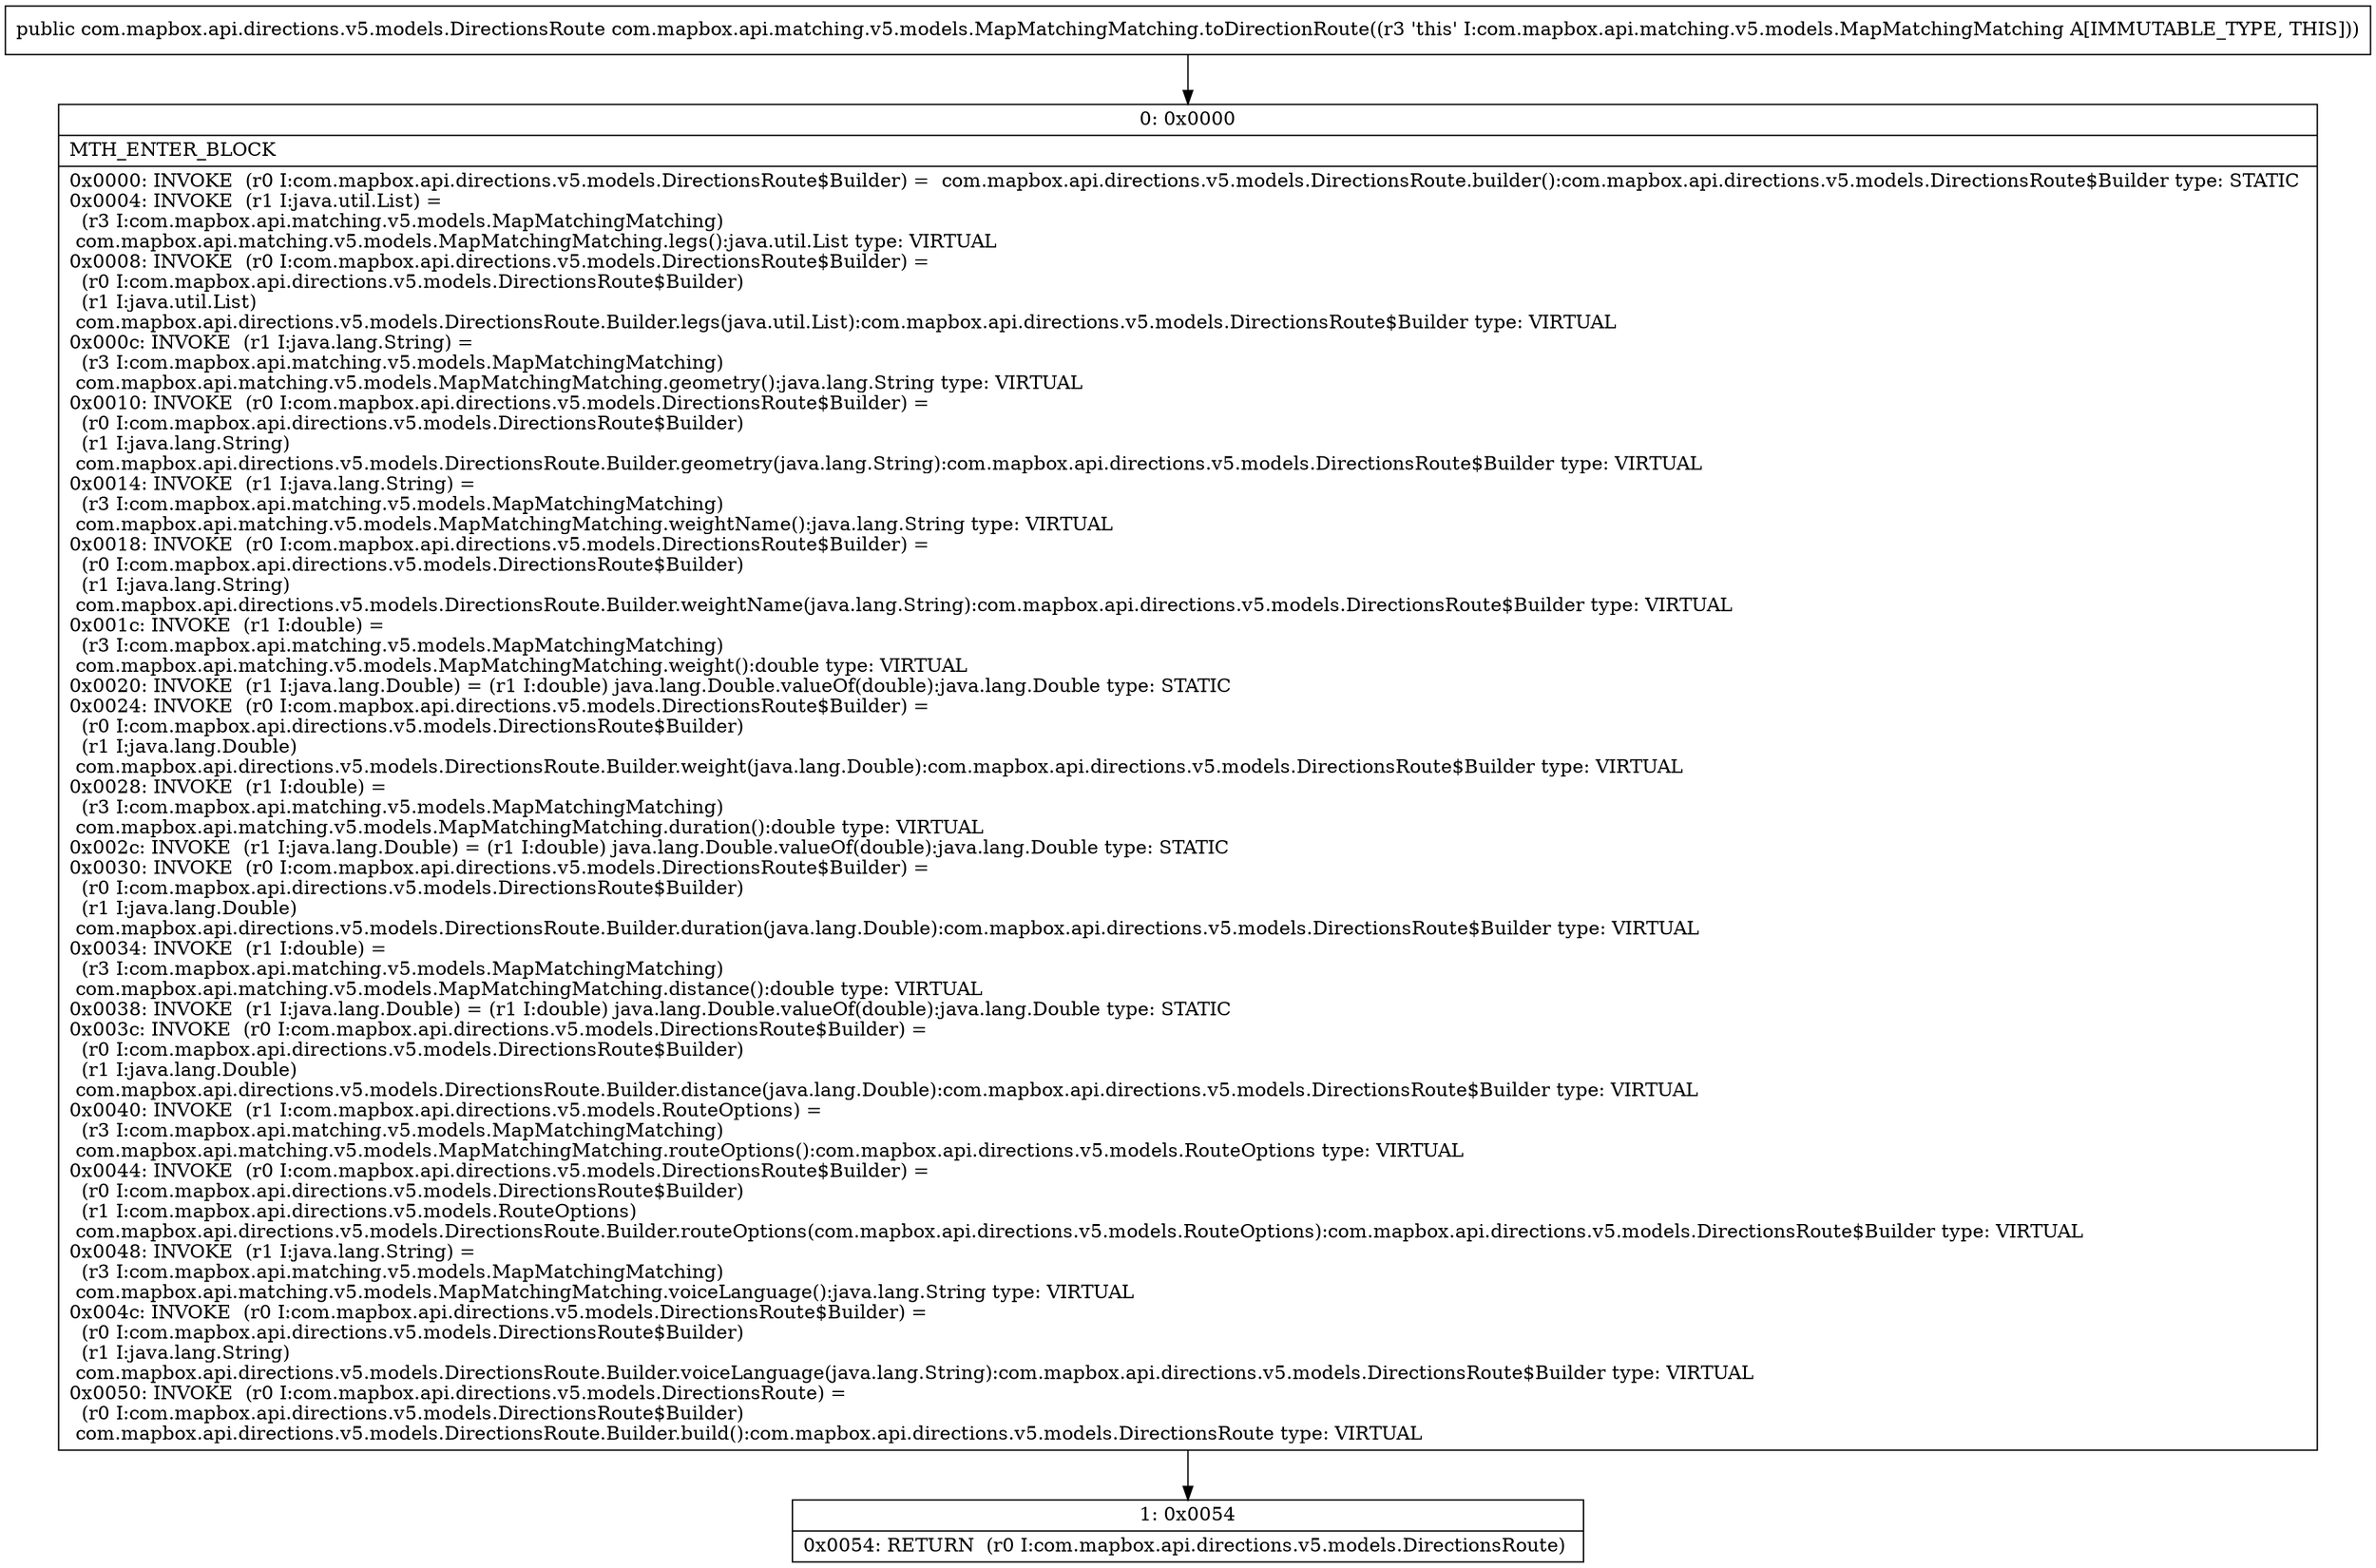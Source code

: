 digraph "CFG forcom.mapbox.api.matching.v5.models.MapMatchingMatching.toDirectionRoute()Lcom\/mapbox\/api\/directions\/v5\/models\/DirectionsRoute;" {
Node_0 [shape=record,label="{0\:\ 0x0000|MTH_ENTER_BLOCK\l|0x0000: INVOKE  (r0 I:com.mapbox.api.directions.v5.models.DirectionsRoute$Builder) =  com.mapbox.api.directions.v5.models.DirectionsRoute.builder():com.mapbox.api.directions.v5.models.DirectionsRoute$Builder type: STATIC \l0x0004: INVOKE  (r1 I:java.util.List) = \l  (r3 I:com.mapbox.api.matching.v5.models.MapMatchingMatching)\l com.mapbox.api.matching.v5.models.MapMatchingMatching.legs():java.util.List type: VIRTUAL \l0x0008: INVOKE  (r0 I:com.mapbox.api.directions.v5.models.DirectionsRoute$Builder) = \l  (r0 I:com.mapbox.api.directions.v5.models.DirectionsRoute$Builder)\l  (r1 I:java.util.List)\l com.mapbox.api.directions.v5.models.DirectionsRoute.Builder.legs(java.util.List):com.mapbox.api.directions.v5.models.DirectionsRoute$Builder type: VIRTUAL \l0x000c: INVOKE  (r1 I:java.lang.String) = \l  (r3 I:com.mapbox.api.matching.v5.models.MapMatchingMatching)\l com.mapbox.api.matching.v5.models.MapMatchingMatching.geometry():java.lang.String type: VIRTUAL \l0x0010: INVOKE  (r0 I:com.mapbox.api.directions.v5.models.DirectionsRoute$Builder) = \l  (r0 I:com.mapbox.api.directions.v5.models.DirectionsRoute$Builder)\l  (r1 I:java.lang.String)\l com.mapbox.api.directions.v5.models.DirectionsRoute.Builder.geometry(java.lang.String):com.mapbox.api.directions.v5.models.DirectionsRoute$Builder type: VIRTUAL \l0x0014: INVOKE  (r1 I:java.lang.String) = \l  (r3 I:com.mapbox.api.matching.v5.models.MapMatchingMatching)\l com.mapbox.api.matching.v5.models.MapMatchingMatching.weightName():java.lang.String type: VIRTUAL \l0x0018: INVOKE  (r0 I:com.mapbox.api.directions.v5.models.DirectionsRoute$Builder) = \l  (r0 I:com.mapbox.api.directions.v5.models.DirectionsRoute$Builder)\l  (r1 I:java.lang.String)\l com.mapbox.api.directions.v5.models.DirectionsRoute.Builder.weightName(java.lang.String):com.mapbox.api.directions.v5.models.DirectionsRoute$Builder type: VIRTUAL \l0x001c: INVOKE  (r1 I:double) = \l  (r3 I:com.mapbox.api.matching.v5.models.MapMatchingMatching)\l com.mapbox.api.matching.v5.models.MapMatchingMatching.weight():double type: VIRTUAL \l0x0020: INVOKE  (r1 I:java.lang.Double) = (r1 I:double) java.lang.Double.valueOf(double):java.lang.Double type: STATIC \l0x0024: INVOKE  (r0 I:com.mapbox.api.directions.v5.models.DirectionsRoute$Builder) = \l  (r0 I:com.mapbox.api.directions.v5.models.DirectionsRoute$Builder)\l  (r1 I:java.lang.Double)\l com.mapbox.api.directions.v5.models.DirectionsRoute.Builder.weight(java.lang.Double):com.mapbox.api.directions.v5.models.DirectionsRoute$Builder type: VIRTUAL \l0x0028: INVOKE  (r1 I:double) = \l  (r3 I:com.mapbox.api.matching.v5.models.MapMatchingMatching)\l com.mapbox.api.matching.v5.models.MapMatchingMatching.duration():double type: VIRTUAL \l0x002c: INVOKE  (r1 I:java.lang.Double) = (r1 I:double) java.lang.Double.valueOf(double):java.lang.Double type: STATIC \l0x0030: INVOKE  (r0 I:com.mapbox.api.directions.v5.models.DirectionsRoute$Builder) = \l  (r0 I:com.mapbox.api.directions.v5.models.DirectionsRoute$Builder)\l  (r1 I:java.lang.Double)\l com.mapbox.api.directions.v5.models.DirectionsRoute.Builder.duration(java.lang.Double):com.mapbox.api.directions.v5.models.DirectionsRoute$Builder type: VIRTUAL \l0x0034: INVOKE  (r1 I:double) = \l  (r3 I:com.mapbox.api.matching.v5.models.MapMatchingMatching)\l com.mapbox.api.matching.v5.models.MapMatchingMatching.distance():double type: VIRTUAL \l0x0038: INVOKE  (r1 I:java.lang.Double) = (r1 I:double) java.lang.Double.valueOf(double):java.lang.Double type: STATIC \l0x003c: INVOKE  (r0 I:com.mapbox.api.directions.v5.models.DirectionsRoute$Builder) = \l  (r0 I:com.mapbox.api.directions.v5.models.DirectionsRoute$Builder)\l  (r1 I:java.lang.Double)\l com.mapbox.api.directions.v5.models.DirectionsRoute.Builder.distance(java.lang.Double):com.mapbox.api.directions.v5.models.DirectionsRoute$Builder type: VIRTUAL \l0x0040: INVOKE  (r1 I:com.mapbox.api.directions.v5.models.RouteOptions) = \l  (r3 I:com.mapbox.api.matching.v5.models.MapMatchingMatching)\l com.mapbox.api.matching.v5.models.MapMatchingMatching.routeOptions():com.mapbox.api.directions.v5.models.RouteOptions type: VIRTUAL \l0x0044: INVOKE  (r0 I:com.mapbox.api.directions.v5.models.DirectionsRoute$Builder) = \l  (r0 I:com.mapbox.api.directions.v5.models.DirectionsRoute$Builder)\l  (r1 I:com.mapbox.api.directions.v5.models.RouteOptions)\l com.mapbox.api.directions.v5.models.DirectionsRoute.Builder.routeOptions(com.mapbox.api.directions.v5.models.RouteOptions):com.mapbox.api.directions.v5.models.DirectionsRoute$Builder type: VIRTUAL \l0x0048: INVOKE  (r1 I:java.lang.String) = \l  (r3 I:com.mapbox.api.matching.v5.models.MapMatchingMatching)\l com.mapbox.api.matching.v5.models.MapMatchingMatching.voiceLanguage():java.lang.String type: VIRTUAL \l0x004c: INVOKE  (r0 I:com.mapbox.api.directions.v5.models.DirectionsRoute$Builder) = \l  (r0 I:com.mapbox.api.directions.v5.models.DirectionsRoute$Builder)\l  (r1 I:java.lang.String)\l com.mapbox.api.directions.v5.models.DirectionsRoute.Builder.voiceLanguage(java.lang.String):com.mapbox.api.directions.v5.models.DirectionsRoute$Builder type: VIRTUAL \l0x0050: INVOKE  (r0 I:com.mapbox.api.directions.v5.models.DirectionsRoute) = \l  (r0 I:com.mapbox.api.directions.v5.models.DirectionsRoute$Builder)\l com.mapbox.api.directions.v5.models.DirectionsRoute.Builder.build():com.mapbox.api.directions.v5.models.DirectionsRoute type: VIRTUAL \l}"];
Node_1 [shape=record,label="{1\:\ 0x0054|0x0054: RETURN  (r0 I:com.mapbox.api.directions.v5.models.DirectionsRoute) \l}"];
MethodNode[shape=record,label="{public com.mapbox.api.directions.v5.models.DirectionsRoute com.mapbox.api.matching.v5.models.MapMatchingMatching.toDirectionRoute((r3 'this' I:com.mapbox.api.matching.v5.models.MapMatchingMatching A[IMMUTABLE_TYPE, THIS])) }"];
MethodNode -> Node_0;
Node_0 -> Node_1;
}

